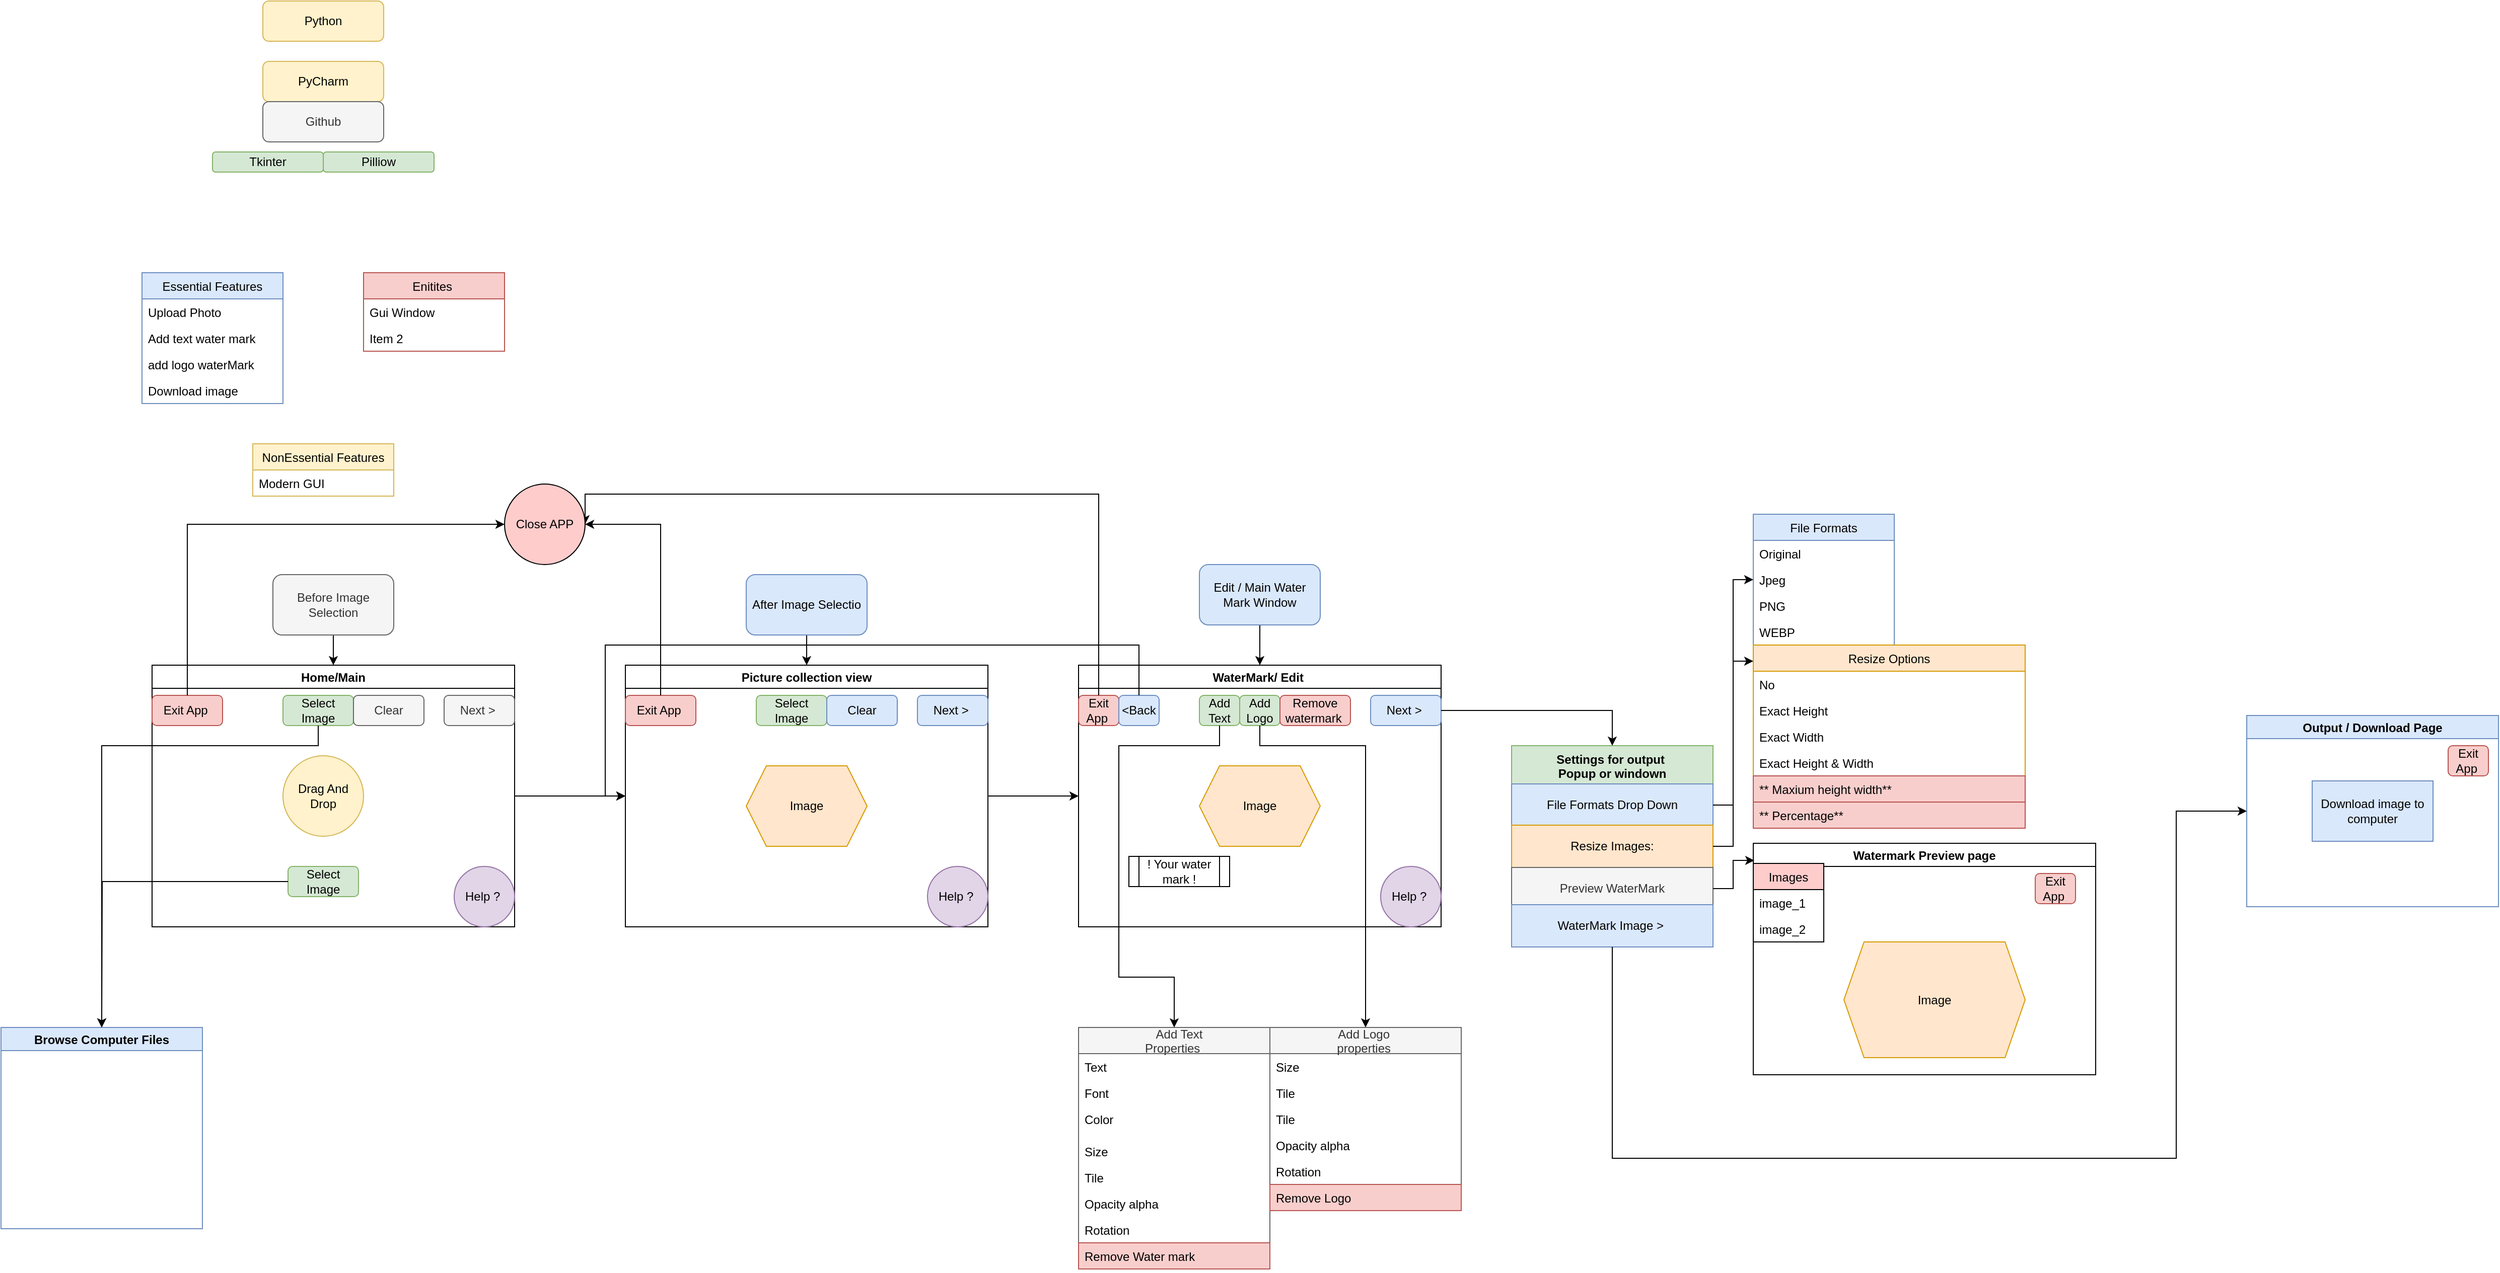 <mxfile version="15.2.5" type="device"><diagram id="dpXlOc9FnzxhCHilgcBw" name="Page-1"><mxGraphModel dx="1492" dy="789" grid="1" gridSize="10" guides="1" tooltips="1" connect="1" arrows="1" fold="1" page="1" pageScale="1" pageWidth="850" pageHeight="1100" math="0" shadow="0"><root><mxCell id="0"/><mxCell id="1" parent="0"/><mxCell id="WNEGHSkMqj0FctyryE0--1" value="Python" style="rounded=1;whiteSpace=wrap;html=1;fillColor=#fff2cc;strokeColor=#d6b656;" vertex="1" parent="1"><mxGeometry x="340" y="30" width="120" height="40" as="geometry"/></mxCell><mxCell id="WNEGHSkMqj0FctyryE0--2" value="Tkinter" style="rounded=1;whiteSpace=wrap;html=1;fillColor=#d5e8d4;strokeColor=#82b366;" vertex="1" parent="1"><mxGeometry x="290" y="180" width="110" height="20" as="geometry"/></mxCell><mxCell id="WNEGHSkMqj0FctyryE0--4" value="Pilliow" style="rounded=1;whiteSpace=wrap;html=1;fillColor=#d5e8d4;strokeColor=#82b366;" vertex="1" parent="1"><mxGeometry x="400" y="180" width="110" height="20" as="geometry"/></mxCell><mxCell id="WNEGHSkMqj0FctyryE0--5" value="PyCharm&lt;br&gt;" style="rounded=1;whiteSpace=wrap;html=1;fillColor=#fff2cc;strokeColor=#d6b656;" vertex="1" parent="1"><mxGeometry x="340" y="90" width="120" height="40" as="geometry"/></mxCell><mxCell id="WNEGHSkMqj0FctyryE0--6" value="Github" style="rounded=1;whiteSpace=wrap;html=1;fillColor=#f5f5f5;strokeColor=#666666;fontColor=#333333;" vertex="1" parent="1"><mxGeometry x="340" y="130" width="120" height="40" as="geometry"/></mxCell><mxCell id="WNEGHSkMqj0FctyryE0--7" value="Essential Features" style="swimlane;fontStyle=0;childLayout=stackLayout;horizontal=1;startSize=26;horizontalStack=0;resizeParent=1;resizeParentMax=0;resizeLast=0;collapsible=1;marginBottom=0;fillColor=#dae8fc;strokeColor=#6c8ebf;" vertex="1" parent="1"><mxGeometry x="220" y="300" width="140" height="130" as="geometry"/></mxCell><mxCell id="WNEGHSkMqj0FctyryE0--8" value="Upload Photo" style="text;strokeColor=none;fillColor=none;align=left;verticalAlign=top;spacingLeft=4;spacingRight=4;overflow=hidden;rotatable=0;points=[[0,0.5],[1,0.5]];portConstraint=eastwest;" vertex="1" parent="WNEGHSkMqj0FctyryE0--7"><mxGeometry y="26" width="140" height="26" as="geometry"/></mxCell><mxCell id="WNEGHSkMqj0FctyryE0--9" value="Add text water mark " style="text;strokeColor=none;fillColor=none;align=left;verticalAlign=top;spacingLeft=4;spacingRight=4;overflow=hidden;rotatable=0;points=[[0,0.5],[1,0.5]];portConstraint=eastwest;" vertex="1" parent="WNEGHSkMqj0FctyryE0--7"><mxGeometry y="52" width="140" height="26" as="geometry"/></mxCell><mxCell id="WNEGHSkMqj0FctyryE0--10" value="add logo waterMark&#10;" style="text;strokeColor=none;fillColor=none;align=left;verticalAlign=top;spacingLeft=4;spacingRight=4;overflow=hidden;rotatable=0;points=[[0,0.5],[1,0.5]];portConstraint=eastwest;" vertex="1" parent="WNEGHSkMqj0FctyryE0--7"><mxGeometry y="78" width="140" height="26" as="geometry"/></mxCell><mxCell id="WNEGHSkMqj0FctyryE0--19" value="Download image&#10;" style="text;strokeColor=none;fillColor=none;align=left;verticalAlign=top;spacingLeft=4;spacingRight=4;overflow=hidden;rotatable=0;points=[[0,0.5],[1,0.5]];portConstraint=eastwest;" vertex="1" parent="WNEGHSkMqj0FctyryE0--7"><mxGeometry y="104" width="140" height="26" as="geometry"/></mxCell><mxCell id="WNEGHSkMqj0FctyryE0--11" value="Enitites " style="swimlane;fontStyle=0;childLayout=stackLayout;horizontal=1;startSize=26;horizontalStack=0;resizeParent=1;resizeParentMax=0;resizeLast=0;collapsible=1;marginBottom=0;fillColor=#f8cecc;strokeColor=#b85450;" vertex="1" parent="1"><mxGeometry x="440" y="300" width="140" height="78" as="geometry"/></mxCell><mxCell id="WNEGHSkMqj0FctyryE0--12" value="Gui Window" style="text;strokeColor=none;fillColor=none;align=left;verticalAlign=top;spacingLeft=4;spacingRight=4;overflow=hidden;rotatable=0;points=[[0,0.5],[1,0.5]];portConstraint=eastwest;" vertex="1" parent="WNEGHSkMqj0FctyryE0--11"><mxGeometry y="26" width="140" height="26" as="geometry"/></mxCell><mxCell id="WNEGHSkMqj0FctyryE0--13" value="Item 2" style="text;strokeColor=none;fillColor=none;align=left;verticalAlign=top;spacingLeft=4;spacingRight=4;overflow=hidden;rotatable=0;points=[[0,0.5],[1,0.5]];portConstraint=eastwest;" vertex="1" parent="WNEGHSkMqj0FctyryE0--11"><mxGeometry y="52" width="140" height="26" as="geometry"/></mxCell><mxCell id="WNEGHSkMqj0FctyryE0--15" value="NonEssential Features" style="swimlane;fontStyle=0;childLayout=stackLayout;horizontal=1;startSize=26;horizontalStack=0;resizeParent=1;resizeParentMax=0;resizeLast=0;collapsible=1;marginBottom=0;fillColor=#fff2cc;strokeColor=#d6b656;" vertex="1" parent="1"><mxGeometry x="330" y="470" width="140" height="52" as="geometry"/></mxCell><mxCell id="WNEGHSkMqj0FctyryE0--16" value="Modern GUI " style="text;strokeColor=none;fillColor=none;align=left;verticalAlign=top;spacingLeft=4;spacingRight=4;overflow=hidden;rotatable=0;points=[[0,0.5],[1,0.5]];portConstraint=eastwest;" vertex="1" parent="WNEGHSkMqj0FctyryE0--15"><mxGeometry y="26" width="140" height="26" as="geometry"/></mxCell><mxCell id="WNEGHSkMqj0FctyryE0--48" style="edgeStyle=orthogonalEdgeStyle;rounded=0;orthogonalLoop=1;jettySize=auto;html=1;entryX=0;entryY=0.5;entryDx=0;entryDy=0;" edge="1" parent="1" source="WNEGHSkMqj0FctyryE0--20" target="WNEGHSkMqj0FctyryE0--39"><mxGeometry relative="1" as="geometry"/></mxCell><mxCell id="WNEGHSkMqj0FctyryE0--20" value="Home/Main" style="swimlane;" vertex="1" parent="1"><mxGeometry x="230" y="690" width="360" height="260" as="geometry"/></mxCell><mxCell id="WNEGHSkMqj0FctyryE0--23" value="Exit App&amp;nbsp;" style="rounded=1;whiteSpace=wrap;html=1;fillColor=#f8cecc;strokeColor=#b85450;" vertex="1" parent="WNEGHSkMqj0FctyryE0--20"><mxGeometry y="30" width="70" height="30" as="geometry"/></mxCell><mxCell id="WNEGHSkMqj0FctyryE0--25" value="Select Image" style="rounded=1;whiteSpace=wrap;html=1;fillColor=#d5e8d4;strokeColor=#82b366;" vertex="1" parent="WNEGHSkMqj0FctyryE0--20"><mxGeometry x="130" y="30" width="70" height="30" as="geometry"/></mxCell><mxCell id="WNEGHSkMqj0FctyryE0--26" value="Clear" style="rounded=1;whiteSpace=wrap;html=1;fillColor=#f5f5f5;strokeColor=#666666;fontColor=#333333;" vertex="1" parent="WNEGHSkMqj0FctyryE0--20"><mxGeometry x="200" y="30" width="70" height="30" as="geometry"/></mxCell><mxCell id="WNEGHSkMqj0FctyryE0--27" value="Next &amp;gt;&amp;nbsp;" style="rounded=1;whiteSpace=wrap;html=1;fillColor=#f5f5f5;strokeColor=#666666;fontColor=#333333;" vertex="1" parent="WNEGHSkMqj0FctyryE0--20"><mxGeometry x="290" y="30" width="70" height="30" as="geometry"/></mxCell><mxCell id="WNEGHSkMqj0FctyryE0--28" value="Drag And Drop" style="ellipse;whiteSpace=wrap;html=1;aspect=fixed;fillColor=#fff2cc;strokeColor=#d6b656;" vertex="1" parent="WNEGHSkMqj0FctyryE0--20"><mxGeometry x="130" y="90" width="80" height="80" as="geometry"/></mxCell><mxCell id="WNEGHSkMqj0FctyryE0--29" value="Select Image" style="rounded=1;whiteSpace=wrap;html=1;fillColor=#d5e8d4;strokeColor=#82b366;" vertex="1" parent="WNEGHSkMqj0FctyryE0--20"><mxGeometry x="135" y="200" width="70" height="30" as="geometry"/></mxCell><mxCell id="WNEGHSkMqj0FctyryE0--30" value="Help ?&amp;nbsp;" style="ellipse;whiteSpace=wrap;html=1;aspect=fixed;fillColor=#e1d5e7;strokeColor=#9673a6;" vertex="1" parent="WNEGHSkMqj0FctyryE0--20"><mxGeometry x="300" y="200" width="60" height="60" as="geometry"/></mxCell><mxCell id="WNEGHSkMqj0FctyryE0--69" style="edgeStyle=orthogonalEdgeStyle;rounded=0;orthogonalLoop=1;jettySize=auto;html=1;entryX=0;entryY=0.5;entryDx=0;entryDy=0;" edge="1" parent="1" source="WNEGHSkMqj0FctyryE0--39" target="WNEGHSkMqj0FctyryE0--61"><mxGeometry relative="1" as="geometry"/></mxCell><mxCell id="WNEGHSkMqj0FctyryE0--39" value="Picture collection view" style="swimlane;" vertex="1" parent="1"><mxGeometry x="700" y="690" width="360" height="260" as="geometry"/></mxCell><mxCell id="WNEGHSkMqj0FctyryE0--40" value="Exit App&amp;nbsp;" style="rounded=1;whiteSpace=wrap;html=1;fillColor=#f8cecc;strokeColor=#b85450;" vertex="1" parent="WNEGHSkMqj0FctyryE0--39"><mxGeometry y="30" width="70" height="30" as="geometry"/></mxCell><mxCell id="WNEGHSkMqj0FctyryE0--41" value="Select Image" style="rounded=1;whiteSpace=wrap;html=1;fillColor=#d5e8d4;strokeColor=#82b366;" vertex="1" parent="WNEGHSkMqj0FctyryE0--39"><mxGeometry x="130" y="30" width="70" height="30" as="geometry"/></mxCell><mxCell id="WNEGHSkMqj0FctyryE0--42" value="Clear" style="rounded=1;whiteSpace=wrap;html=1;fillColor=#dae8fc;strokeColor=#6c8ebf;" vertex="1" parent="WNEGHSkMqj0FctyryE0--39"><mxGeometry x="200" y="30" width="70" height="30" as="geometry"/></mxCell><mxCell id="WNEGHSkMqj0FctyryE0--43" value="Next &amp;gt;&amp;nbsp;" style="rounded=1;whiteSpace=wrap;html=1;fillColor=#dae8fc;strokeColor=#6c8ebf;" vertex="1" parent="WNEGHSkMqj0FctyryE0--39"><mxGeometry x="290" y="30" width="70" height="30" as="geometry"/></mxCell><mxCell id="WNEGHSkMqj0FctyryE0--46" value="Help ?&amp;nbsp;" style="ellipse;whiteSpace=wrap;html=1;aspect=fixed;fillColor=#e1d5e7;strokeColor=#9673a6;" vertex="1" parent="WNEGHSkMqj0FctyryE0--39"><mxGeometry x="300" y="200" width="60" height="60" as="geometry"/></mxCell><mxCell id="WNEGHSkMqj0FctyryE0--47" value="Image" style="shape=hexagon;perimeter=hexagonPerimeter2;whiteSpace=wrap;html=1;fixedSize=1;fillColor=#ffe6cc;strokeColor=#d79b00;" vertex="1" parent="WNEGHSkMqj0FctyryE0--39"><mxGeometry x="120" y="100" width="120" height="80" as="geometry"/></mxCell><mxCell id="WNEGHSkMqj0FctyryE0--51" style="edgeStyle=orthogonalEdgeStyle;rounded=0;orthogonalLoop=1;jettySize=auto;html=1;" edge="1" parent="1" source="WNEGHSkMqj0FctyryE0--49" target="WNEGHSkMqj0FctyryE0--20"><mxGeometry relative="1" as="geometry"/></mxCell><mxCell id="WNEGHSkMqj0FctyryE0--49" value="Before Image Selection" style="rounded=1;whiteSpace=wrap;html=1;fillColor=#f5f5f5;strokeColor=#666666;fontColor=#333333;" vertex="1" parent="1"><mxGeometry x="350" y="600" width="120" height="60" as="geometry"/></mxCell><mxCell id="WNEGHSkMqj0FctyryE0--52" style="edgeStyle=orthogonalEdgeStyle;rounded=0;orthogonalLoop=1;jettySize=auto;html=1;" edge="1" parent="1" source="WNEGHSkMqj0FctyryE0--50" target="WNEGHSkMqj0FctyryE0--39"><mxGeometry relative="1" as="geometry"/></mxCell><mxCell id="WNEGHSkMqj0FctyryE0--50" value="After Image Selectio" style="rounded=1;whiteSpace=wrap;html=1;fillColor=#dae8fc;strokeColor=#6c8ebf;" vertex="1" parent="1"><mxGeometry x="820" y="600" width="120" height="60" as="geometry"/></mxCell><mxCell id="WNEGHSkMqj0FctyryE0--61" value="WaterMark/ Edit " style="swimlane;" vertex="1" parent="1"><mxGeometry x="1150" y="690" width="360" height="260" as="geometry"/></mxCell><mxCell id="WNEGHSkMqj0FctyryE0--62" value="Exit App&amp;nbsp;" style="rounded=1;whiteSpace=wrap;html=1;fillColor=#f8cecc;strokeColor=#b85450;" vertex="1" parent="WNEGHSkMqj0FctyryE0--61"><mxGeometry y="30" width="40" height="30" as="geometry"/></mxCell><mxCell id="WNEGHSkMqj0FctyryE0--63" value="Add Text" style="rounded=1;whiteSpace=wrap;html=1;fillColor=#d5e8d4;strokeColor=#82b366;" vertex="1" parent="WNEGHSkMqj0FctyryE0--61"><mxGeometry x="120" y="30" width="40" height="30" as="geometry"/></mxCell><mxCell id="WNEGHSkMqj0FctyryE0--65" value="Next &amp;gt;&amp;nbsp;" style="rounded=1;whiteSpace=wrap;html=1;fillColor=#dae8fc;strokeColor=#6c8ebf;" vertex="1" parent="WNEGHSkMqj0FctyryE0--61"><mxGeometry x="290" y="30" width="70" height="30" as="geometry"/></mxCell><mxCell id="WNEGHSkMqj0FctyryE0--68" value="Help ?&amp;nbsp;" style="ellipse;whiteSpace=wrap;html=1;aspect=fixed;fillColor=#e1d5e7;strokeColor=#9673a6;" vertex="1" parent="WNEGHSkMqj0FctyryE0--61"><mxGeometry x="300" y="200" width="60" height="60" as="geometry"/></mxCell><mxCell id="WNEGHSkMqj0FctyryE0--70" value="&amp;lt;Back" style="rounded=1;whiteSpace=wrap;html=1;fillColor=#dae8fc;strokeColor=#6c8ebf;" vertex="1" parent="WNEGHSkMqj0FctyryE0--61"><mxGeometry x="40" y="30" width="40" height="30" as="geometry"/></mxCell><mxCell id="WNEGHSkMqj0FctyryE0--73" value="Add Logo" style="rounded=1;whiteSpace=wrap;html=1;fillColor=#d5e8d4;strokeColor=#82b366;" vertex="1" parent="WNEGHSkMqj0FctyryE0--61"><mxGeometry x="160" y="30" width="40" height="30" as="geometry"/></mxCell><mxCell id="WNEGHSkMqj0FctyryE0--74" value="Remove watermark&amp;nbsp;" style="rounded=1;whiteSpace=wrap;html=1;fillColor=#f8cecc;strokeColor=#b85450;" vertex="1" parent="WNEGHSkMqj0FctyryE0--61"><mxGeometry x="200" y="30" width="70" height="30" as="geometry"/></mxCell><mxCell id="WNEGHSkMqj0FctyryE0--75" value="Image" style="shape=hexagon;perimeter=hexagonPerimeter2;whiteSpace=wrap;html=1;fixedSize=1;fillColor=#ffe6cc;strokeColor=#d79b00;" vertex="1" parent="WNEGHSkMqj0FctyryE0--61"><mxGeometry x="120" y="100" width="120" height="80" as="geometry"/></mxCell><mxCell id="WNEGHSkMqj0FctyryE0--76" value="! Your water mark !" style="shape=process;whiteSpace=wrap;html=1;backgroundOutline=1;" vertex="1" parent="WNEGHSkMqj0FctyryE0--61"><mxGeometry x="50" y="190" width="100" height="30" as="geometry"/></mxCell><mxCell id="WNEGHSkMqj0FctyryE0--72" style="edgeStyle=orthogonalEdgeStyle;rounded=0;orthogonalLoop=1;jettySize=auto;html=1;" edge="1" parent="1" source="WNEGHSkMqj0FctyryE0--71" target="WNEGHSkMqj0FctyryE0--61"><mxGeometry relative="1" as="geometry"/></mxCell><mxCell id="WNEGHSkMqj0FctyryE0--71" value="Edit / Main Water Mark Window" style="rounded=1;whiteSpace=wrap;html=1;fillColor=#dae8fc;strokeColor=#6c8ebf;" vertex="1" parent="1"><mxGeometry x="1270" y="590" width="120" height="60" as="geometry"/></mxCell><mxCell id="WNEGHSkMqj0FctyryE0--77" value="   Add Text &#10;Properties " style="swimlane;fontStyle=0;childLayout=stackLayout;horizontal=1;startSize=26;horizontalStack=0;resizeParent=1;resizeParentMax=0;resizeLast=0;collapsible=1;marginBottom=0;fillColor=#f5f5f5;strokeColor=#666666;fontColor=#333333;align=center;" vertex="1" parent="1"><mxGeometry x="1150" y="1050" width="190" height="240" as="geometry"/></mxCell><mxCell id="WNEGHSkMqj0FctyryE0--78" value="Text " style="text;strokeColor=none;fillColor=none;align=left;verticalAlign=top;spacingLeft=4;spacingRight=4;overflow=hidden;rotatable=0;points=[[0,0.5],[1,0.5]];portConstraint=eastwest;" vertex="1" parent="WNEGHSkMqj0FctyryE0--77"><mxGeometry y="26" width="190" height="26" as="geometry"/></mxCell><mxCell id="WNEGHSkMqj0FctyryE0--79" value="Font" style="text;strokeColor=none;fillColor=none;align=left;verticalAlign=top;spacingLeft=4;spacingRight=4;overflow=hidden;rotatable=0;points=[[0,0.5],[1,0.5]];portConstraint=eastwest;" vertex="1" parent="WNEGHSkMqj0FctyryE0--77"><mxGeometry y="52" width="190" height="26" as="geometry"/></mxCell><mxCell id="WNEGHSkMqj0FctyryE0--80" value="Color" style="text;strokeColor=none;fillColor=none;align=left;verticalAlign=top;spacingLeft=4;spacingRight=4;overflow=hidden;rotatable=0;points=[[0,0.5],[1,0.5]];portConstraint=eastwest;" vertex="1" parent="WNEGHSkMqj0FctyryE0--77"><mxGeometry y="78" width="190" height="32" as="geometry"/></mxCell><mxCell id="WNEGHSkMqj0FctyryE0--81" value="Size" style="text;strokeColor=none;fillColor=none;align=left;verticalAlign=top;spacingLeft=4;spacingRight=4;overflow=hidden;rotatable=0;points=[[0,0.5],[1,0.5]];portConstraint=eastwest;" vertex="1" parent="WNEGHSkMqj0FctyryE0--77"><mxGeometry y="110" width="190" height="26" as="geometry"/></mxCell><mxCell id="WNEGHSkMqj0FctyryE0--82" value="Tile" style="text;strokeColor=none;fillColor=none;align=left;verticalAlign=top;spacingLeft=4;spacingRight=4;overflow=hidden;rotatable=0;points=[[0,0.5],[1,0.5]];portConstraint=eastwest;" vertex="1" parent="WNEGHSkMqj0FctyryE0--77"><mxGeometry y="136" width="190" height="26" as="geometry"/></mxCell><mxCell id="WNEGHSkMqj0FctyryE0--83" value="Opacity alpha" style="text;strokeColor=none;fillColor=none;align=left;verticalAlign=top;spacingLeft=4;spacingRight=4;overflow=hidden;rotatable=0;points=[[0,0.5],[1,0.5]];portConstraint=eastwest;" vertex="1" parent="WNEGHSkMqj0FctyryE0--77"><mxGeometry y="162" width="190" height="26" as="geometry"/></mxCell><mxCell id="WNEGHSkMqj0FctyryE0--84" value="Rotation" style="text;strokeColor=none;fillColor=none;align=left;verticalAlign=top;spacingLeft=4;spacingRight=4;overflow=hidden;rotatable=0;points=[[0,0.5],[1,0.5]];portConstraint=eastwest;" vertex="1" parent="WNEGHSkMqj0FctyryE0--77"><mxGeometry y="188" width="190" height="26" as="geometry"/></mxCell><mxCell id="WNEGHSkMqj0FctyryE0--85" value="Remove Water mark" style="text;strokeColor=#b85450;fillColor=#f8cecc;align=left;verticalAlign=top;spacingLeft=4;spacingRight=4;overflow=hidden;rotatable=0;points=[[0,0.5],[1,0.5]];portConstraint=eastwest;" vertex="1" parent="WNEGHSkMqj0FctyryE0--77"><mxGeometry y="214" width="190" height="26" as="geometry"/></mxCell><mxCell id="WNEGHSkMqj0FctyryE0--95" value="Add Logo &#10;properties " style="swimlane;fontStyle=0;childLayout=stackLayout;horizontal=1;startSize=26;horizontalStack=0;resizeParent=1;resizeParentMax=0;resizeLast=0;collapsible=1;marginBottom=0;fillColor=#f5f5f5;strokeColor=#666666;fontColor=#333333;align=center;" vertex="1" parent="1"><mxGeometry x="1340" y="1050" width="190" height="182" as="geometry"/></mxCell><mxCell id="WNEGHSkMqj0FctyryE0--96" value="Size    " style="text;strokeColor=none;fillColor=none;align=left;verticalAlign=top;spacingLeft=4;spacingRight=4;overflow=hidden;rotatable=0;points=[[0,0.5],[1,0.5]];portConstraint=eastwest;" vertex="1" parent="WNEGHSkMqj0FctyryE0--95"><mxGeometry y="26" width="190" height="26" as="geometry"/></mxCell><mxCell id="WNEGHSkMqj0FctyryE0--97" value="Tile" style="text;strokeColor=none;fillColor=none;align=left;verticalAlign=top;spacingLeft=4;spacingRight=4;overflow=hidden;rotatable=0;points=[[0,0.5],[1,0.5]];portConstraint=eastwest;" vertex="1" parent="WNEGHSkMqj0FctyryE0--95"><mxGeometry y="52" width="190" height="26" as="geometry"/></mxCell><mxCell id="WNEGHSkMqj0FctyryE0--100" value="Tile" style="text;strokeColor=none;fillColor=none;align=left;verticalAlign=top;spacingLeft=4;spacingRight=4;overflow=hidden;rotatable=0;points=[[0,0.5],[1,0.5]];portConstraint=eastwest;" vertex="1" parent="WNEGHSkMqj0FctyryE0--95"><mxGeometry y="78" width="190" height="26" as="geometry"/></mxCell><mxCell id="WNEGHSkMqj0FctyryE0--101" value="Opacity alpha" style="text;strokeColor=none;fillColor=none;align=left;verticalAlign=top;spacingLeft=4;spacingRight=4;overflow=hidden;rotatable=0;points=[[0,0.5],[1,0.5]];portConstraint=eastwest;" vertex="1" parent="WNEGHSkMqj0FctyryE0--95"><mxGeometry y="104" width="190" height="26" as="geometry"/></mxCell><mxCell id="WNEGHSkMqj0FctyryE0--102" value="Rotation" style="text;strokeColor=none;fillColor=none;align=left;verticalAlign=top;spacingLeft=4;spacingRight=4;overflow=hidden;rotatable=0;points=[[0,0.5],[1,0.5]];portConstraint=eastwest;" vertex="1" parent="WNEGHSkMqj0FctyryE0--95"><mxGeometry y="130" width="190" height="26" as="geometry"/></mxCell><mxCell id="WNEGHSkMqj0FctyryE0--103" value="Remove Logo&#10;" style="text;strokeColor=#b85450;fillColor=#f8cecc;align=left;verticalAlign=top;spacingLeft=4;spacingRight=4;overflow=hidden;rotatable=0;points=[[0,0.5],[1,0.5]];portConstraint=eastwest;" vertex="1" parent="WNEGHSkMqj0FctyryE0--95"><mxGeometry y="156" width="190" height="26" as="geometry"/></mxCell><mxCell id="WNEGHSkMqj0FctyryE0--104" value="Settings for output &#10;Popup or windown" style="swimlane;fillColor=#d5e8d4;align=center;startSize=40;strokeColor=#82b366;" vertex="1" parent="1"><mxGeometry x="1580" y="770" width="200" height="200" as="geometry"/></mxCell><mxCell id="WNEGHSkMqj0FctyryE0--113" value="File Formats Drop Down" style="rounded=0;whiteSpace=wrap;html=1;fillColor=#dae8fc;align=center;strokeColor=#6c8ebf;" vertex="1" parent="WNEGHSkMqj0FctyryE0--104"><mxGeometry y="38" width="200" height="42" as="geometry"/></mxCell><mxCell id="WNEGHSkMqj0FctyryE0--116" value="Resize Images:" style="rounded=0;whiteSpace=wrap;html=1;fillColor=#ffe6cc;align=center;strokeColor=#d79b00;" vertex="1" parent="WNEGHSkMqj0FctyryE0--104"><mxGeometry y="79" width="200" height="42" as="geometry"/></mxCell><mxCell id="WNEGHSkMqj0FctyryE0--126" value="Preview WaterMark" style="rounded=0;whiteSpace=wrap;html=1;fillColor=#f5f5f5;align=center;strokeColor=#666666;fontColor=#333333;" vertex="1" parent="WNEGHSkMqj0FctyryE0--104"><mxGeometry y="121" width="200" height="42" as="geometry"/></mxCell><mxCell id="WNEGHSkMqj0FctyryE0--127" value="WaterMark Image &amp;gt;&amp;nbsp;" style="rounded=0;whiteSpace=wrap;html=1;fillColor=#dae8fc;align=center;strokeColor=#6c8ebf;" vertex="1" parent="WNEGHSkMqj0FctyryE0--104"><mxGeometry y="158" width="200" height="42" as="geometry"/></mxCell><mxCell id="WNEGHSkMqj0FctyryE0--108" value="File Formats" style="swimlane;fontStyle=0;childLayout=stackLayout;horizontal=1;startSize=26;horizontalStack=0;resizeParent=1;resizeParentMax=0;resizeLast=0;collapsible=1;marginBottom=0;fillColor=#dae8fc;align=center;strokeColor=#6c8ebf;" vertex="1" parent="1"><mxGeometry x="1820" y="540" width="140" height="130" as="geometry"/></mxCell><mxCell id="WNEGHSkMqj0FctyryE0--109" value="Original" style="text;strokeColor=none;fillColor=none;align=left;verticalAlign=top;spacingLeft=4;spacingRight=4;overflow=hidden;rotatable=0;points=[[0,0.5],[1,0.5]];portConstraint=eastwest;" vertex="1" parent="WNEGHSkMqj0FctyryE0--108"><mxGeometry y="26" width="140" height="26" as="geometry"/></mxCell><mxCell id="WNEGHSkMqj0FctyryE0--110" value="Jpeg" style="text;strokeColor=none;fillColor=none;align=left;verticalAlign=top;spacingLeft=4;spacingRight=4;overflow=hidden;rotatable=0;points=[[0,0.5],[1,0.5]];portConstraint=eastwest;" vertex="1" parent="WNEGHSkMqj0FctyryE0--108"><mxGeometry y="52" width="140" height="26" as="geometry"/></mxCell><mxCell id="WNEGHSkMqj0FctyryE0--111" value="PNG " style="text;strokeColor=none;fillColor=none;align=left;verticalAlign=top;spacingLeft=4;spacingRight=4;overflow=hidden;rotatable=0;points=[[0,0.5],[1,0.5]];portConstraint=eastwest;" vertex="1" parent="WNEGHSkMqj0FctyryE0--108"><mxGeometry y="78" width="140" height="26" as="geometry"/></mxCell><mxCell id="WNEGHSkMqj0FctyryE0--112" value="WEBP" style="text;strokeColor=none;fillColor=none;align=left;verticalAlign=top;spacingLeft=4;spacingRight=4;overflow=hidden;rotatable=0;points=[[0,0.5],[1,0.5]];portConstraint=eastwest;" vertex="1" parent="WNEGHSkMqj0FctyryE0--108"><mxGeometry y="104" width="140" height="26" as="geometry"/></mxCell><mxCell id="WNEGHSkMqj0FctyryE0--115" style="edgeStyle=orthogonalEdgeStyle;rounded=0;orthogonalLoop=1;jettySize=auto;html=1;entryX=0;entryY=0.5;entryDx=0;entryDy=0;" edge="1" parent="1" source="WNEGHSkMqj0FctyryE0--113" target="WNEGHSkMqj0FctyryE0--108"><mxGeometry relative="1" as="geometry"/></mxCell><mxCell id="WNEGHSkMqj0FctyryE0--117" value="Resize Options" style="swimlane;fontStyle=0;childLayout=stackLayout;horizontal=1;startSize=26;horizontalStack=0;resizeParent=1;resizeParentMax=0;resizeLast=0;collapsible=1;marginBottom=0;fillColor=#ffe6cc;align=center;strokeColor=#d79b00;" vertex="1" parent="1"><mxGeometry x="1820" y="670" width="270" height="182" as="geometry"/></mxCell><mxCell id="WNEGHSkMqj0FctyryE0--118" value="No " style="text;strokeColor=none;fillColor=none;align=left;verticalAlign=top;spacingLeft=4;spacingRight=4;overflow=hidden;rotatable=0;points=[[0,0.5],[1,0.5]];portConstraint=eastwest;" vertex="1" parent="WNEGHSkMqj0FctyryE0--117"><mxGeometry y="26" width="270" height="26" as="geometry"/></mxCell><mxCell id="WNEGHSkMqj0FctyryE0--119" value="Exact Height" style="text;strokeColor=none;fillColor=none;align=left;verticalAlign=top;spacingLeft=4;spacingRight=4;overflow=hidden;rotatable=0;points=[[0,0.5],[1,0.5]];portConstraint=eastwest;" vertex="1" parent="WNEGHSkMqj0FctyryE0--117"><mxGeometry y="52" width="270" height="26" as="geometry"/></mxCell><mxCell id="WNEGHSkMqj0FctyryE0--120" value="Exact Width" style="text;strokeColor=none;fillColor=none;align=left;verticalAlign=top;spacingLeft=4;spacingRight=4;overflow=hidden;rotatable=0;points=[[0,0.5],[1,0.5]];portConstraint=eastwest;" vertex="1" parent="WNEGHSkMqj0FctyryE0--117"><mxGeometry y="78" width="270" height="26" as="geometry"/></mxCell><mxCell id="WNEGHSkMqj0FctyryE0--121" value="Exact Height &amp; Width " style="text;strokeColor=none;fillColor=none;align=left;verticalAlign=top;spacingLeft=4;spacingRight=4;overflow=hidden;rotatable=0;points=[[0,0.5],[1,0.5]];portConstraint=eastwest;" vertex="1" parent="WNEGHSkMqj0FctyryE0--117"><mxGeometry y="104" width="270" height="26" as="geometry"/></mxCell><mxCell id="WNEGHSkMqj0FctyryE0--122" value="** Maxium height width**" style="text;strokeColor=#b85450;fillColor=#f8cecc;align=left;verticalAlign=top;spacingLeft=4;spacingRight=4;overflow=hidden;rotatable=0;points=[[0,0.5],[1,0.5]];portConstraint=eastwest;" vertex="1" parent="WNEGHSkMqj0FctyryE0--117"><mxGeometry y="130" width="270" height="26" as="geometry"/></mxCell><mxCell id="WNEGHSkMqj0FctyryE0--124" value="** Percentage**" style="text;strokeColor=#b85450;fillColor=#f8cecc;align=left;verticalAlign=top;spacingLeft=4;spacingRight=4;overflow=hidden;rotatable=0;points=[[0,0.5],[1,0.5]];portConstraint=eastwest;" vertex="1" parent="WNEGHSkMqj0FctyryE0--117"><mxGeometry y="156" width="270" height="26" as="geometry"/></mxCell><mxCell id="WNEGHSkMqj0FctyryE0--125" style="edgeStyle=orthogonalEdgeStyle;rounded=0;orthogonalLoop=1;jettySize=auto;html=1;entryX=0;entryY=0.088;entryDx=0;entryDy=0;entryPerimeter=0;" edge="1" parent="1" source="WNEGHSkMqj0FctyryE0--116" target="WNEGHSkMqj0FctyryE0--117"><mxGeometry relative="1" as="geometry"/></mxCell><mxCell id="WNEGHSkMqj0FctyryE0--128" value="Watermark Preview page" style="swimlane;" vertex="1" parent="1"><mxGeometry x="1820" y="867" width="340" height="230" as="geometry"/></mxCell><mxCell id="WNEGHSkMqj0FctyryE0--129" value="Exit App&amp;nbsp;" style="rounded=1;whiteSpace=wrap;html=1;fillColor=#f8cecc;strokeColor=#b85450;" vertex="1" parent="WNEGHSkMqj0FctyryE0--128"><mxGeometry x="280" y="30" width="40" height="30" as="geometry"/></mxCell><mxCell id="WNEGHSkMqj0FctyryE0--136" value="Image" style="shape=hexagon;perimeter=hexagonPerimeter2;whiteSpace=wrap;html=1;fixedSize=1;fillColor=#ffe6cc;strokeColor=#d79b00;" vertex="1" parent="WNEGHSkMqj0FctyryE0--128"><mxGeometry x="90" y="98" width="180" height="115" as="geometry"/></mxCell><mxCell id="WNEGHSkMqj0FctyryE0--138" value="Images" style="swimlane;fontStyle=0;childLayout=stackLayout;horizontal=1;startSize=26;horizontalStack=0;resizeParent=1;resizeParentMax=0;resizeLast=0;collapsible=1;marginBottom=0;fillColor=#FFCCCC;align=center;" vertex="1" parent="WNEGHSkMqj0FctyryE0--128"><mxGeometry y="20" width="70" height="78" as="geometry"/></mxCell><mxCell id="WNEGHSkMqj0FctyryE0--139" value="image_1" style="text;strokeColor=none;fillColor=none;align=left;verticalAlign=top;spacingLeft=4;spacingRight=4;overflow=hidden;rotatable=0;points=[[0,0.5],[1,0.5]];portConstraint=eastwest;" vertex="1" parent="WNEGHSkMqj0FctyryE0--138"><mxGeometry y="26" width="70" height="26" as="geometry"/></mxCell><mxCell id="WNEGHSkMqj0FctyryE0--140" value="image_2" style="text;strokeColor=none;fillColor=none;align=left;verticalAlign=top;spacingLeft=4;spacingRight=4;overflow=hidden;rotatable=0;points=[[0,0.5],[1,0.5]];portConstraint=eastwest;" vertex="1" parent="WNEGHSkMqj0FctyryE0--138"><mxGeometry y="52" width="70" height="26" as="geometry"/></mxCell><mxCell id="WNEGHSkMqj0FctyryE0--142" style="edgeStyle=orthogonalEdgeStyle;rounded=0;orthogonalLoop=1;jettySize=auto;html=1;entryX=0.003;entryY=0.074;entryDx=0;entryDy=0;entryPerimeter=0;" edge="1" parent="1" source="WNEGHSkMqj0FctyryE0--126" target="WNEGHSkMqj0FctyryE0--128"><mxGeometry relative="1" as="geometry"/></mxCell><mxCell id="WNEGHSkMqj0FctyryE0--143" value="Output / Download Page" style="swimlane;fillColor=#dae8fc;strokeColor=#6c8ebf;" vertex="1" parent="1"><mxGeometry x="2310" y="740" width="250" height="190" as="geometry"/></mxCell><mxCell id="WNEGHSkMqj0FctyryE0--144" value="Exit App&amp;nbsp;" style="rounded=1;whiteSpace=wrap;html=1;fillColor=#f8cecc;strokeColor=#b85450;" vertex="1" parent="WNEGHSkMqj0FctyryE0--143"><mxGeometry x="200" y="30" width="40" height="30" as="geometry"/></mxCell><mxCell id="WNEGHSkMqj0FctyryE0--149" value="Download image to computer" style="rounded=0;whiteSpace=wrap;html=1;fillColor=#dae8fc;align=center;strokeColor=#6c8ebf;" vertex="1" parent="WNEGHSkMqj0FctyryE0--143"><mxGeometry x="65" y="65" width="120" height="60" as="geometry"/></mxCell><mxCell id="WNEGHSkMqj0FctyryE0--150" style="edgeStyle=orthogonalEdgeStyle;rounded=0;orthogonalLoop=1;jettySize=auto;html=1;entryX=0;entryY=0.5;entryDx=0;entryDy=0;" edge="1" parent="1" source="WNEGHSkMqj0FctyryE0--127" target="WNEGHSkMqj0FctyryE0--143"><mxGeometry relative="1" as="geometry"><Array as="points"><mxPoint x="1680" y="1180"/><mxPoint x="2240" y="1180"/><mxPoint x="2240" y="835"/></Array></mxGeometry></mxCell><mxCell id="WNEGHSkMqj0FctyryE0--151" style="edgeStyle=orthogonalEdgeStyle;rounded=0;orthogonalLoop=1;jettySize=auto;html=1;exitX=0.5;exitY=1;exitDx=0;exitDy=0;entryX=0.5;entryY=0;entryDx=0;entryDy=0;" edge="1" parent="1" source="WNEGHSkMqj0FctyryE0--63" target="WNEGHSkMqj0FctyryE0--77"><mxGeometry relative="1" as="geometry"><Array as="points"><mxPoint x="1290" y="770"/><mxPoint x="1190" y="770"/><mxPoint x="1190" y="1000"/><mxPoint x="1245" y="1000"/></Array></mxGeometry></mxCell><mxCell id="WNEGHSkMqj0FctyryE0--152" style="edgeStyle=orthogonalEdgeStyle;rounded=0;orthogonalLoop=1;jettySize=auto;html=1;" edge="1" parent="1" source="WNEGHSkMqj0FctyryE0--73" target="WNEGHSkMqj0FctyryE0--95"><mxGeometry relative="1" as="geometry"><Array as="points"><mxPoint x="1330" y="770"/><mxPoint x="1435" y="770"/></Array></mxGeometry></mxCell><mxCell id="WNEGHSkMqj0FctyryE0--153" style="edgeStyle=orthogonalEdgeStyle;rounded=0;orthogonalLoop=1;jettySize=auto;html=1;entryX=0.5;entryY=0;entryDx=0;entryDy=0;" edge="1" parent="1" source="WNEGHSkMqj0FctyryE0--65" target="WNEGHSkMqj0FctyryE0--104"><mxGeometry relative="1" as="geometry"><Array as="points"><mxPoint x="1680" y="735"/></Array></mxGeometry></mxCell><mxCell id="WNEGHSkMqj0FctyryE0--154" style="edgeStyle=orthogonalEdgeStyle;rounded=0;orthogonalLoop=1;jettySize=auto;html=1;entryX=0;entryY=0.5;entryDx=0;entryDy=0;" edge="1" parent="1" source="WNEGHSkMqj0FctyryE0--70" target="WNEGHSkMqj0FctyryE0--39"><mxGeometry relative="1" as="geometry"><Array as="points"><mxPoint x="1210" y="670"/><mxPoint x="680" y="670"/><mxPoint x="680" y="820"/></Array></mxGeometry></mxCell><mxCell id="WNEGHSkMqj0FctyryE0--155" style="edgeStyle=orthogonalEdgeStyle;rounded=0;orthogonalLoop=1;jettySize=auto;html=1;exitX=0.5;exitY=0;exitDx=0;exitDy=0;entryX=1;entryY=0.5;entryDx=0;entryDy=0;" edge="1" parent="1" source="WNEGHSkMqj0FctyryE0--62" target="WNEGHSkMqj0FctyryE0--156"><mxGeometry relative="1" as="geometry"><mxPoint x="1026" y="550" as="targetPoint"/><Array as="points"><mxPoint x="1170" y="520"/></Array></mxGeometry></mxCell><mxCell id="WNEGHSkMqj0FctyryE0--156" value="Close APP" style="ellipse;whiteSpace=wrap;html=1;aspect=fixed;fillColor=#FFCCCC;align=center;" vertex="1" parent="1"><mxGeometry x="580" y="510" width="80" height="80" as="geometry"/></mxCell><mxCell id="WNEGHSkMqj0FctyryE0--157" style="edgeStyle=orthogonalEdgeStyle;rounded=0;orthogonalLoop=1;jettySize=auto;html=1;exitX=0.5;exitY=0;exitDx=0;exitDy=0;" edge="1" parent="1" source="WNEGHSkMqj0FctyryE0--40" target="WNEGHSkMqj0FctyryE0--156"><mxGeometry relative="1" as="geometry"><Array as="points"><mxPoint x="735" y="550"/></Array></mxGeometry></mxCell><mxCell id="WNEGHSkMqj0FctyryE0--159" style="edgeStyle=orthogonalEdgeStyle;rounded=0;orthogonalLoop=1;jettySize=auto;html=1;entryX=0;entryY=0.5;entryDx=0;entryDy=0;" edge="1" parent="1" source="WNEGHSkMqj0FctyryE0--23" target="WNEGHSkMqj0FctyryE0--156"><mxGeometry relative="1" as="geometry"><Array as="points"><mxPoint x="265" y="550"/></Array></mxGeometry></mxCell><mxCell id="WNEGHSkMqj0FctyryE0--160" value="Browse Computer Files" style="swimlane;fillColor=#dae8fc;align=center;strokeColor=#6c8ebf;" vertex="1" parent="1"><mxGeometry x="80" y="1050" width="200" height="200" as="geometry"/></mxCell><mxCell id="WNEGHSkMqj0FctyryE0--162" style="edgeStyle=orthogonalEdgeStyle;rounded=0;orthogonalLoop=1;jettySize=auto;html=1;" edge="1" parent="1" source="WNEGHSkMqj0FctyryE0--25" target="WNEGHSkMqj0FctyryE0--160"><mxGeometry relative="1" as="geometry"><Array as="points"><mxPoint x="395" y="770"/><mxPoint x="180" y="770"/></Array></mxGeometry></mxCell><mxCell id="WNEGHSkMqj0FctyryE0--163" style="edgeStyle=orthogonalEdgeStyle;rounded=0;orthogonalLoop=1;jettySize=auto;html=1;" edge="1" parent="1" source="WNEGHSkMqj0FctyryE0--29"><mxGeometry relative="1" as="geometry"><mxPoint x="180" y="1050" as="targetPoint"/></mxGeometry></mxCell></root></mxGraphModel></diagram></mxfile>